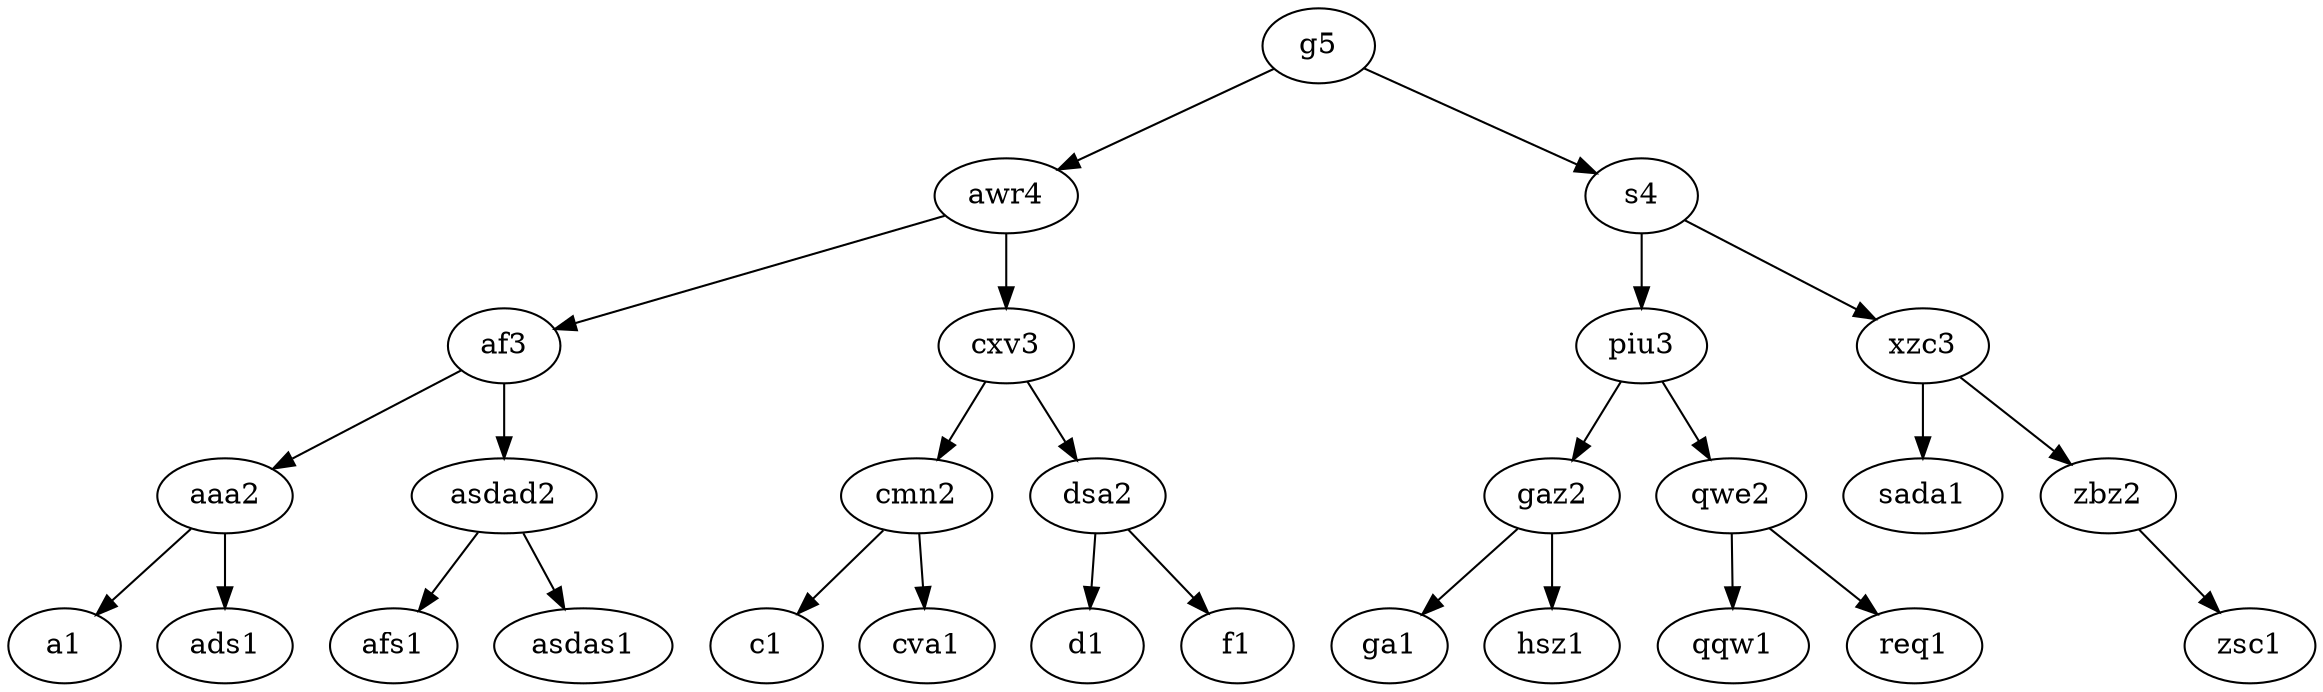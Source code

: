 digraph Tree{
	g5 -> awr4;
	awr4 -> af3;
	af3 -> aaa2;
	aaa2 -> a1;
	aaa2 -> ads1;
	af3 -> asdad2;
	asdad2 -> afs1;
	asdad2 -> asdas1;
	awr4 -> cxv3;
	cxv3 -> cmn2;
	cmn2 -> c1;
	cmn2 -> cva1;
	cxv3 -> dsa2;
	dsa2 -> d1;
	dsa2 -> f1;
	g5 -> s4;
	s4 -> piu3;
	piu3 -> gaz2;
	gaz2 -> ga1;
	gaz2 -> hsz1;
	piu3 -> qwe2;
	qwe2 -> qqw1;
	qwe2 -> req1;
	s4 -> xzc3;
	xzc3 -> sada1;
	xzc3 -> zbz2;
	0 [ label = "0", style = invis ];
	zbz2 -> 0 [ style = invis ];
	zbz2 -> zsc1;
}